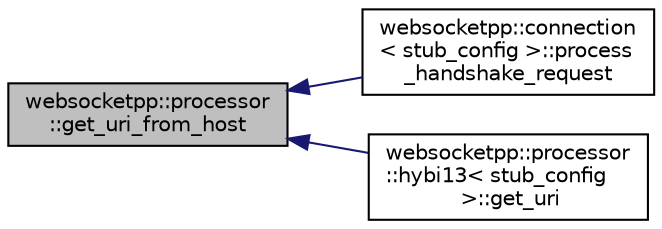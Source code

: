 digraph "websocketpp::processor::get_uri_from_host"
{
  edge [fontname="Helvetica",fontsize="10",labelfontname="Helvetica",labelfontsize="10"];
  node [fontname="Helvetica",fontsize="10",shape=record];
  rankdir="LR";
  Node1 [label="websocketpp::processor\l::get_uri_from_host",height=0.2,width=0.4,color="black", fillcolor="grey75", style="filled", fontcolor="black"];
  Node1 -> Node2 [dir="back",color="midnightblue",fontsize="10",style="solid"];
  Node2 [label="websocketpp::connection\l\< stub_config \>::process\l_handshake_request",height=0.2,width=0.4,color="black", fillcolor="white", style="filled",URL="$classwebsocketpp_1_1connection.html#a569483c7dcf542f500f6e9f49d803010"];
  Node1 -> Node3 [dir="back",color="midnightblue",fontsize="10",style="solid"];
  Node3 [label="websocketpp::processor\l::hybi13\< stub_config\l \>::get_uri",height=0.2,width=0.4,color="black", fillcolor="white", style="filled",URL="$classwebsocketpp_1_1processor_1_1hybi13.html#a49ae173c8cdef4e78c472a46200df8d0"];
}
